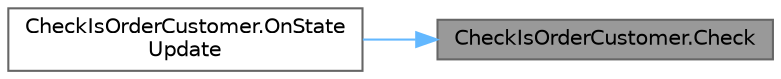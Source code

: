 digraph "CheckIsOrderCustomer.Check"
{
 // LATEX_PDF_SIZE
  bgcolor="transparent";
  edge [fontname=Helvetica,fontsize=10,labelfontname=Helvetica,labelfontsize=10];
  node [fontname=Helvetica,fontsize=10,shape=box,height=0.2,width=0.4];
  rankdir="RL";
  Node1 [id="Node000001",label="CheckIsOrderCustomer.Check",height=0.2,width=0.4,color="gray40", fillcolor="grey60", style="filled", fontcolor="black",tooltip=" "];
  Node1 -> Node2 [id="edge1_Node000001_Node000002",dir="back",color="steelblue1",style="solid",tooltip=" "];
  Node2 [id="Node000002",label="CheckIsOrderCustomer.OnState\lUpdate",height=0.2,width=0.4,color="grey40", fillcolor="white", style="filled",URL="$class_check_is_order_customer.html#a0620fbf2e2738e7280608c2fd4cabc8a",tooltip=" "];
}
